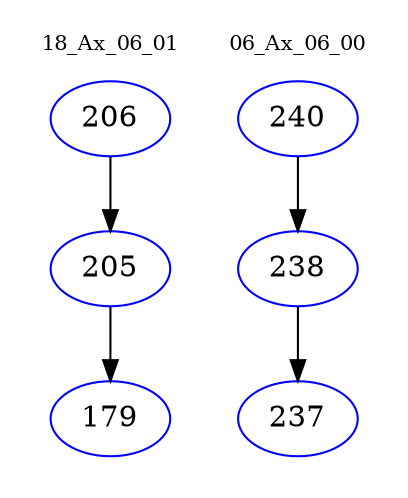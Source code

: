 digraph{
subgraph cluster_0 {
color = white
label = "18_Ax_06_01";
fontsize=10;
T0_206 [label="206", color="blue"]
T0_206 -> T0_205 [color="black"]
T0_205 [label="205", color="blue"]
T0_205 -> T0_179 [color="black"]
T0_179 [label="179", color="blue"]
}
subgraph cluster_1 {
color = white
label = "06_Ax_06_00";
fontsize=10;
T1_240 [label="240", color="blue"]
T1_240 -> T1_238 [color="black"]
T1_238 [label="238", color="blue"]
T1_238 -> T1_237 [color="black"]
T1_237 [label="237", color="blue"]
}
}

